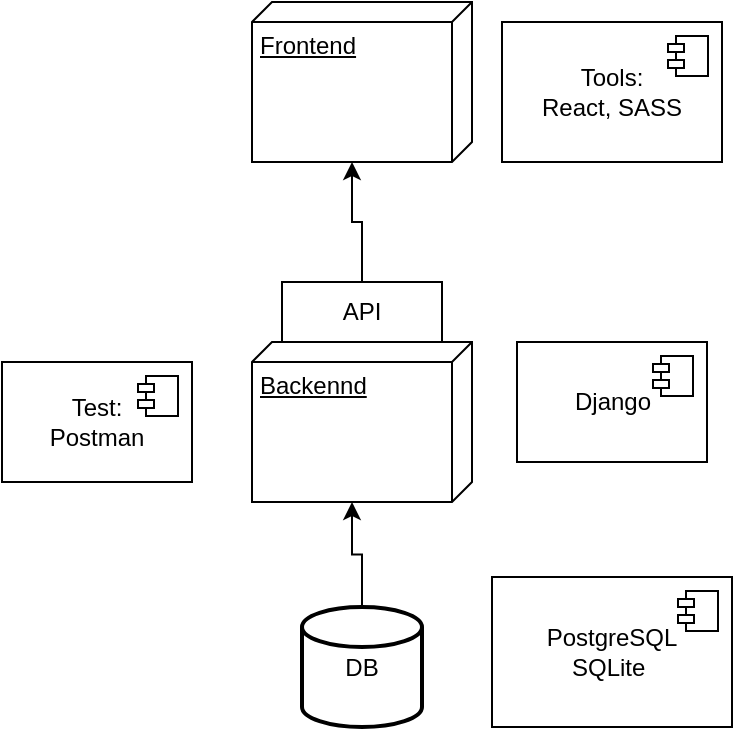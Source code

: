 <mxfile version="26.2.2">
  <diagram name="Страница — 1" id="duhbjh2YA_87CtFEeCCL">
    <mxGraphModel dx="680" dy="404" grid="1" gridSize="10" guides="1" tooltips="1" connect="1" arrows="1" fold="1" page="1" pageScale="1" pageWidth="827" pageHeight="1169" math="0" shadow="0">
      <root>
        <mxCell id="0" />
        <mxCell id="1" parent="0" />
        <mxCell id="utmpWp_Bq-xcvvFRlT2Y-2" value="Backennd" style="verticalAlign=top;align=left;spacingTop=8;spacingLeft=2;spacingRight=12;shape=cube;size=10;direction=south;fontStyle=4;html=1;whiteSpace=wrap;" vertex="1" parent="1">
          <mxGeometry x="335" y="400" width="110" height="80" as="geometry" />
        </mxCell>
        <mxCell id="utmpWp_Bq-xcvvFRlT2Y-3" value="Frontend" style="verticalAlign=top;align=left;spacingTop=8;spacingLeft=2;spacingRight=12;shape=cube;size=10;direction=south;fontStyle=4;html=1;whiteSpace=wrap;" vertex="1" parent="1">
          <mxGeometry x="335" y="230" width="110" height="80" as="geometry" />
        </mxCell>
        <mxCell id="utmpWp_Bq-xcvvFRlT2Y-4" value="DB" style="strokeWidth=2;html=1;shape=mxgraph.flowchart.database;whiteSpace=wrap;" vertex="1" parent="1">
          <mxGeometry x="360" y="532.5" width="60" height="60" as="geometry" />
        </mxCell>
        <mxCell id="utmpWp_Bq-xcvvFRlT2Y-5" style="edgeStyle=orthogonalEdgeStyle;rounded=0;orthogonalLoop=1;jettySize=auto;html=1;entryX=0;entryY=0;entryDx=80;entryDy=60;entryPerimeter=0;" edge="1" parent="1" source="utmpWp_Bq-xcvvFRlT2Y-4" target="utmpWp_Bq-xcvvFRlT2Y-2">
          <mxGeometry relative="1" as="geometry" />
        </mxCell>
        <mxCell id="utmpWp_Bq-xcvvFRlT2Y-7" value="API" style="rounded=0;whiteSpace=wrap;html=1;" vertex="1" parent="1">
          <mxGeometry x="350" y="370" width="80" height="30" as="geometry" />
        </mxCell>
        <mxCell id="utmpWp_Bq-xcvvFRlT2Y-9" style="edgeStyle=orthogonalEdgeStyle;rounded=0;orthogonalLoop=1;jettySize=auto;html=1;entryX=0;entryY=0;entryDx=80;entryDy=60;entryPerimeter=0;" edge="1" parent="1" source="utmpWp_Bq-xcvvFRlT2Y-7" target="utmpWp_Bq-xcvvFRlT2Y-3">
          <mxGeometry relative="1" as="geometry" />
        </mxCell>
        <mxCell id="utmpWp_Bq-xcvvFRlT2Y-10" value="Tools:&lt;br&gt;React, SASS" style="html=1;dropTarget=0;whiteSpace=wrap;" vertex="1" parent="1">
          <mxGeometry x="460" y="240" width="110" height="70" as="geometry" />
        </mxCell>
        <mxCell id="utmpWp_Bq-xcvvFRlT2Y-11" value="" style="shape=module;jettyWidth=8;jettyHeight=4;" vertex="1" parent="utmpWp_Bq-xcvvFRlT2Y-10">
          <mxGeometry x="1" width="20" height="20" relative="1" as="geometry">
            <mxPoint x="-27" y="7" as="offset" />
          </mxGeometry>
        </mxCell>
        <mxCell id="utmpWp_Bq-xcvvFRlT2Y-13" value="Django" style="html=1;dropTarget=0;whiteSpace=wrap;" vertex="1" parent="1">
          <mxGeometry x="467.5" y="400" width="95" height="60" as="geometry" />
        </mxCell>
        <mxCell id="utmpWp_Bq-xcvvFRlT2Y-14" value="" style="shape=module;jettyWidth=8;jettyHeight=4;" vertex="1" parent="utmpWp_Bq-xcvvFRlT2Y-13">
          <mxGeometry x="1" width="20" height="20" relative="1" as="geometry">
            <mxPoint x="-27" y="7" as="offset" />
          </mxGeometry>
        </mxCell>
        <mxCell id="utmpWp_Bq-xcvvFRlT2Y-15" value="PostgreSQL&lt;br&gt;SQLite&amp;nbsp;" style="html=1;dropTarget=0;whiteSpace=wrap;" vertex="1" parent="1">
          <mxGeometry x="455" y="517.5" width="120" height="75" as="geometry" />
        </mxCell>
        <mxCell id="utmpWp_Bq-xcvvFRlT2Y-16" value="" style="shape=module;jettyWidth=8;jettyHeight=4;" vertex="1" parent="utmpWp_Bq-xcvvFRlT2Y-15">
          <mxGeometry x="1" width="20" height="20" relative="1" as="geometry">
            <mxPoint x="-27" y="7" as="offset" />
          </mxGeometry>
        </mxCell>
        <mxCell id="utmpWp_Bq-xcvvFRlT2Y-18" value="Test:&lt;br&gt;Postman" style="html=1;dropTarget=0;whiteSpace=wrap;" vertex="1" parent="1">
          <mxGeometry x="210" y="410" width="95" height="60" as="geometry" />
        </mxCell>
        <mxCell id="utmpWp_Bq-xcvvFRlT2Y-19" value="" style="shape=module;jettyWidth=8;jettyHeight=4;" vertex="1" parent="utmpWp_Bq-xcvvFRlT2Y-18">
          <mxGeometry x="1" width="20" height="20" relative="1" as="geometry">
            <mxPoint x="-27" y="7" as="offset" />
          </mxGeometry>
        </mxCell>
      </root>
    </mxGraphModel>
  </diagram>
</mxfile>
